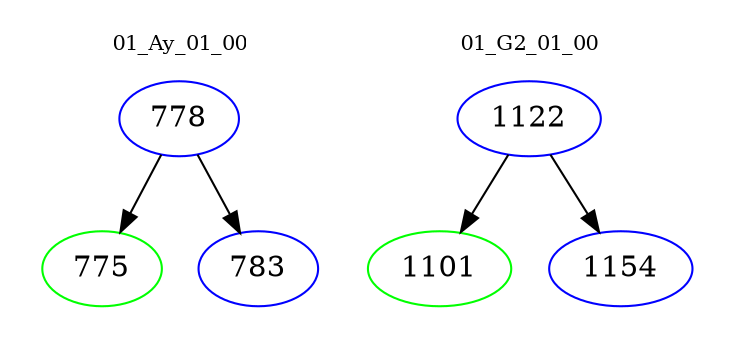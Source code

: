 digraph{
subgraph cluster_0 {
color = white
label = "01_Ay_01_00";
fontsize=10;
T0_778 [label="778", color="blue"]
T0_778 -> T0_775 [color="black"]
T0_775 [label="775", color="green"]
T0_778 -> T0_783 [color="black"]
T0_783 [label="783", color="blue"]
}
subgraph cluster_1 {
color = white
label = "01_G2_01_00";
fontsize=10;
T1_1122 [label="1122", color="blue"]
T1_1122 -> T1_1101 [color="black"]
T1_1101 [label="1101", color="green"]
T1_1122 -> T1_1154 [color="black"]
T1_1154 [label="1154", color="blue"]
}
}
